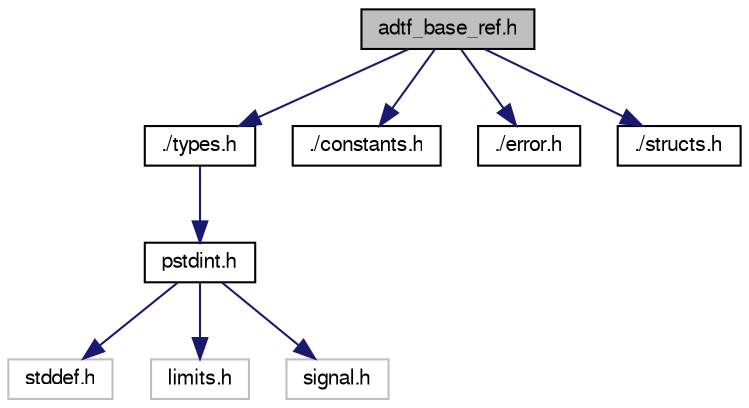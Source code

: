 digraph "adtf_base_ref.h"
{
  edge [fontname="FreeSans",fontsize="10",labelfontname="FreeSans",labelfontsize="10"];
  node [fontname="FreeSans",fontsize="10",shape=record];
  Node1 [label="adtf_base_ref.h",height=0.2,width=0.4,color="black", fillcolor="grey75", style="filled", fontcolor="black"];
  Node1 -> Node2 [color="midnightblue",fontsize="10",style="solid",fontname="FreeSans"];
  Node2 [label="./types.h",height=0.2,width=0.4,color="black", fillcolor="white", style="filled",URL="$types_8h.html",tooltip="Standard type declarations. "];
  Node2 -> Node3 [color="midnightblue",fontsize="10",style="solid",fontname="FreeSans"];
  Node3 [label="pstdint.h",height=0.2,width=0.4,color="black", fillcolor="white", style="filled",URL="$pstdint_8h_source.html"];
  Node3 -> Node4 [color="midnightblue",fontsize="10",style="solid",fontname="FreeSans"];
  Node4 [label="stddef.h",height=0.2,width=0.4,color="grey75", fillcolor="white", style="filled"];
  Node3 -> Node5 [color="midnightblue",fontsize="10",style="solid",fontname="FreeSans"];
  Node5 [label="limits.h",height=0.2,width=0.4,color="grey75", fillcolor="white", style="filled"];
  Node3 -> Node6 [color="midnightblue",fontsize="10",style="solid",fontname="FreeSans"];
  Node6 [label="signal.h",height=0.2,width=0.4,color="grey75", fillcolor="white", style="filled"];
  Node1 -> Node7 [color="midnightblue",fontsize="10",style="solid",fontname="FreeSans"];
  Node7 [label="./constants.h",height=0.2,width=0.4,color="black", fillcolor="white", style="filled",URL="$constants_8h.html",tooltip="Global constant definitions. "];
  Node1 -> Node8 [color="midnightblue",fontsize="10",style="solid",fontname="FreeSans"];
  Node8 [label="./error.h",height=0.2,width=0.4,color="black", fillcolor="white", style="filled",URL="$error_8h.html",tooltip="Global Error Definitions. "];
  Node1 -> Node9 [color="midnightblue",fontsize="10",style="solid",fontname="FreeSans"];
  Node9 [label="./structs.h",height=0.2,width=0.4,color="black", fillcolor="white", style="filled",URL="$structs_8h.html",tooltip="Standard type declarations. "];
}
